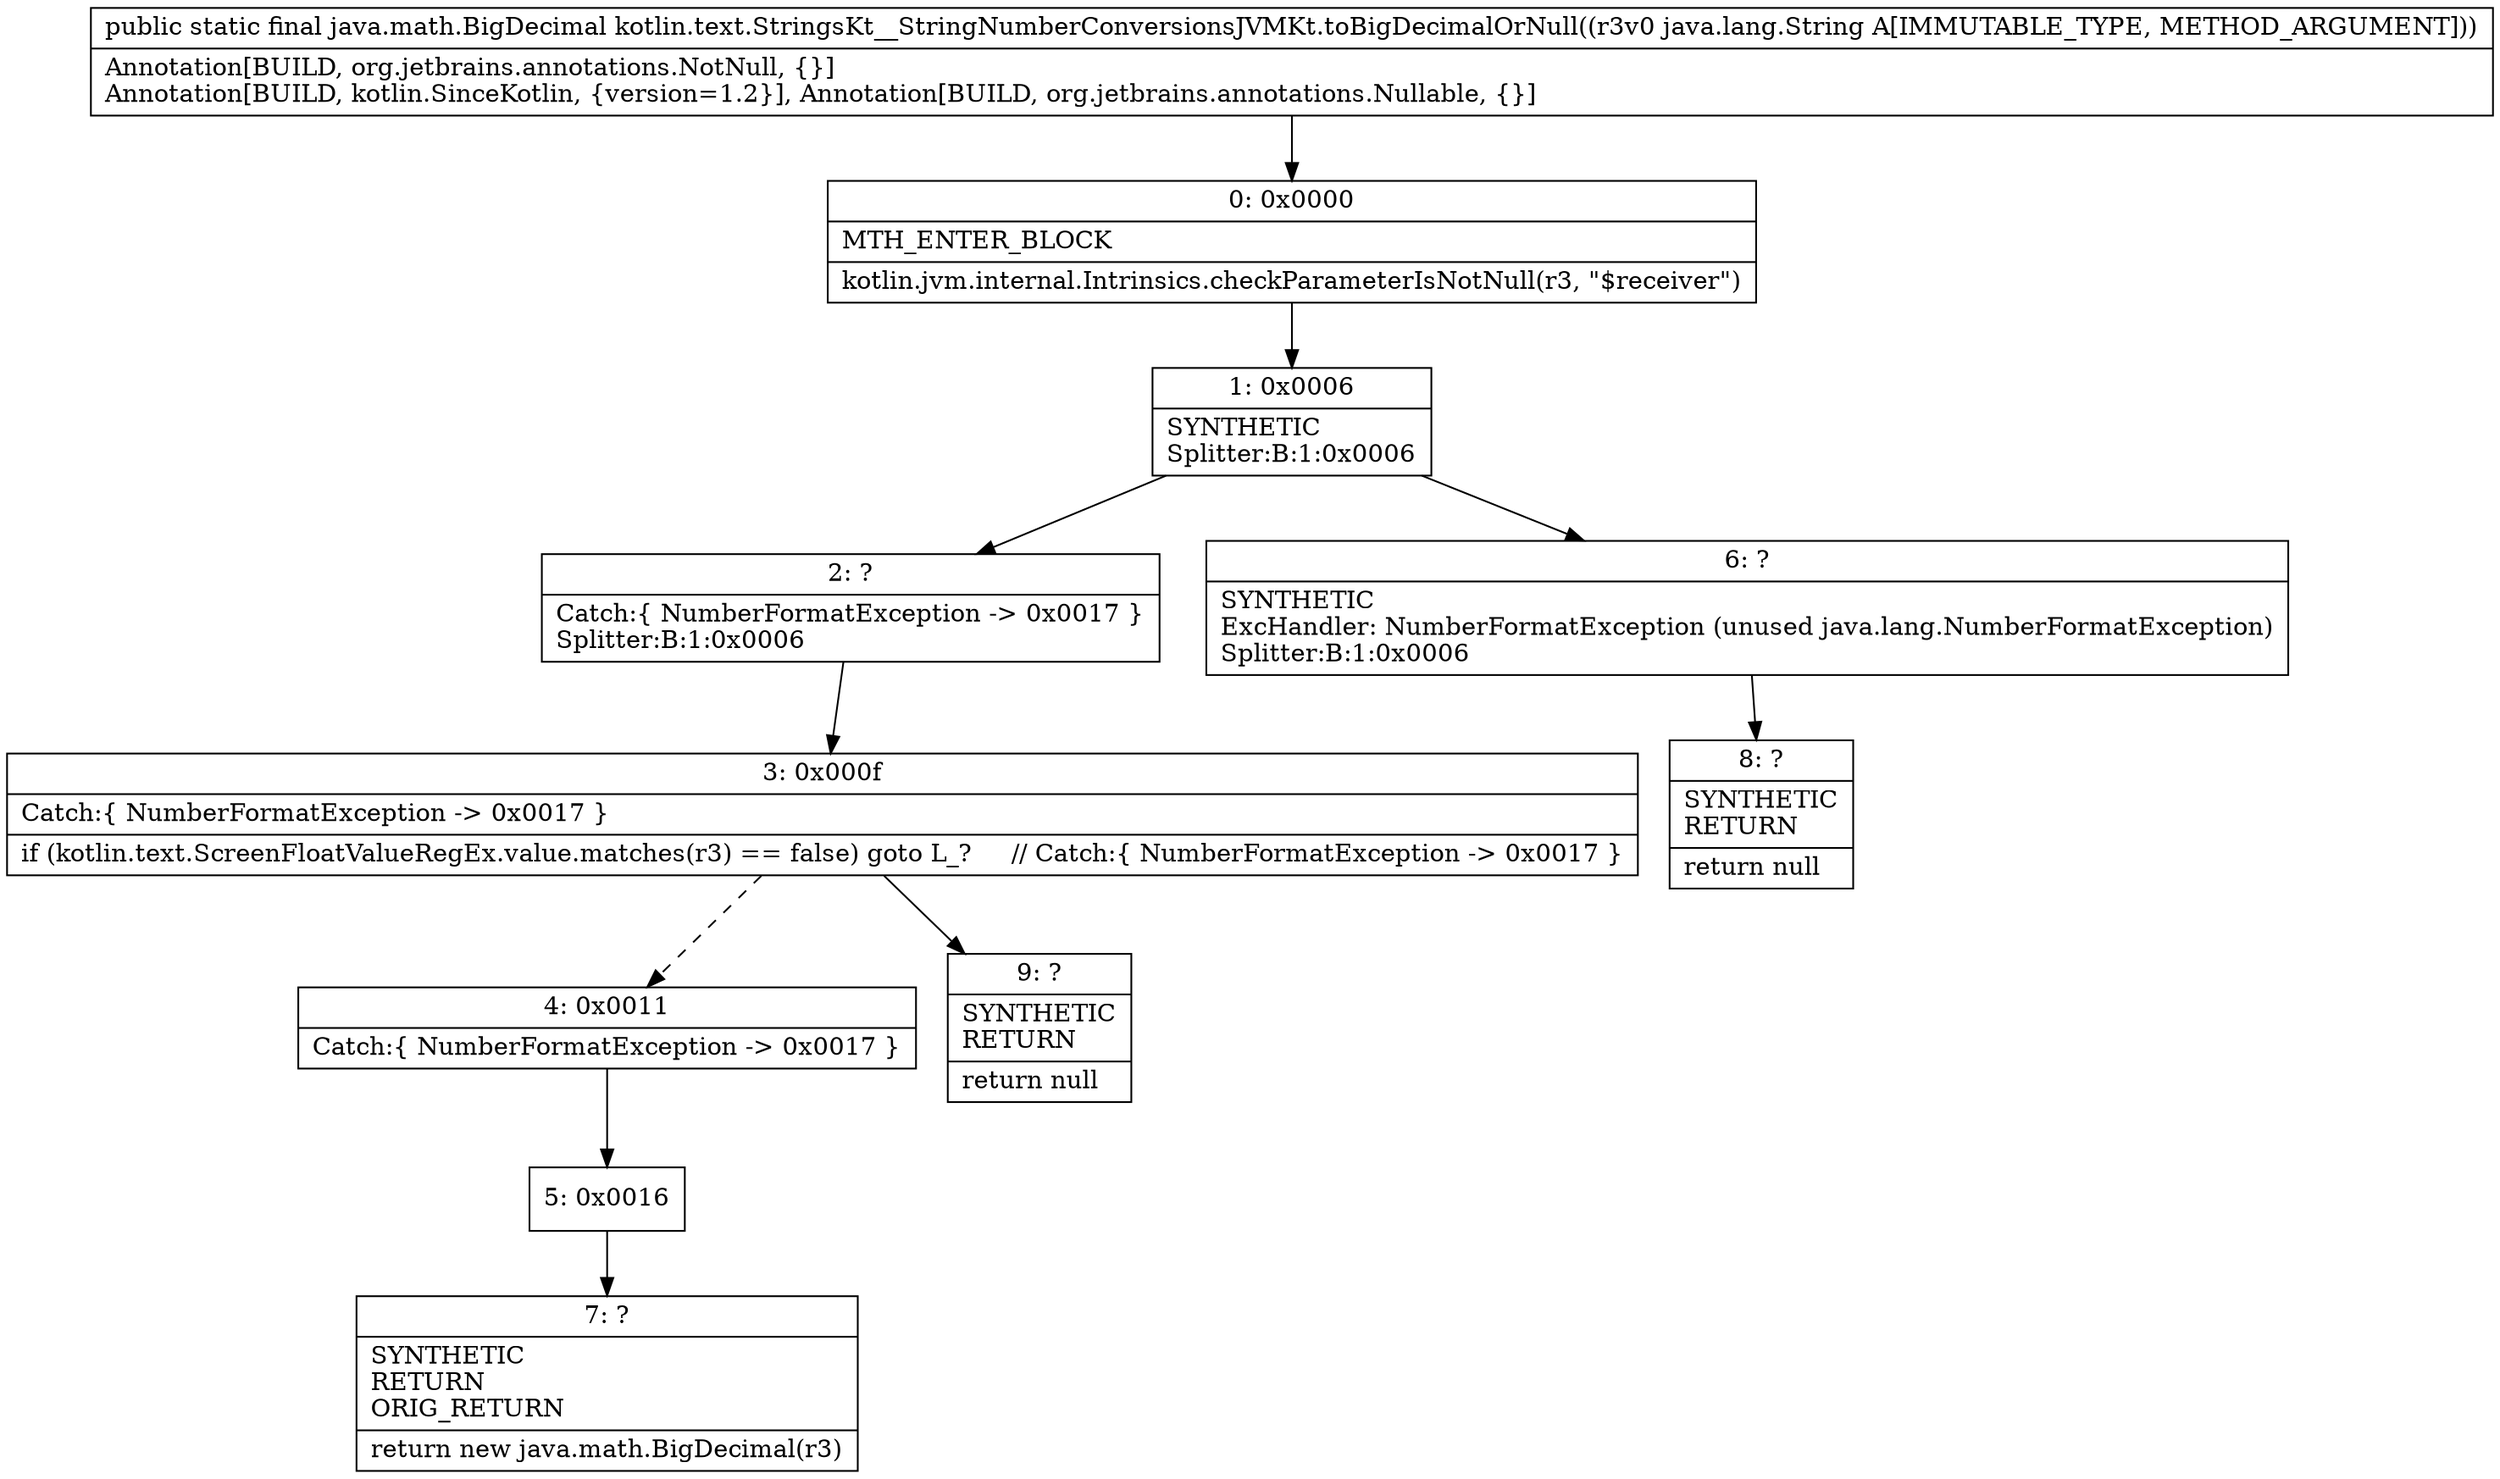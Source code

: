 digraph "CFG forkotlin.text.StringsKt__StringNumberConversionsJVMKt.toBigDecimalOrNull(Ljava\/lang\/String;)Ljava\/math\/BigDecimal;" {
Node_0 [shape=record,label="{0\:\ 0x0000|MTH_ENTER_BLOCK\l|kotlin.jvm.internal.Intrinsics.checkParameterIsNotNull(r3, \"$receiver\")\l}"];
Node_1 [shape=record,label="{1\:\ 0x0006|SYNTHETIC\lSplitter:B:1:0x0006\l}"];
Node_2 [shape=record,label="{2\:\ ?|Catch:\{ NumberFormatException \-\> 0x0017 \}\lSplitter:B:1:0x0006\l}"];
Node_3 [shape=record,label="{3\:\ 0x000f|Catch:\{ NumberFormatException \-\> 0x0017 \}\l|if (kotlin.text.ScreenFloatValueRegEx.value.matches(r3) == false) goto L_?     \/\/ Catch:\{ NumberFormatException \-\> 0x0017 \}\l}"];
Node_4 [shape=record,label="{4\:\ 0x0011|Catch:\{ NumberFormatException \-\> 0x0017 \}\l}"];
Node_5 [shape=record,label="{5\:\ 0x0016}"];
Node_6 [shape=record,label="{6\:\ ?|SYNTHETIC\lExcHandler: NumberFormatException (unused java.lang.NumberFormatException)\lSplitter:B:1:0x0006\l}"];
Node_7 [shape=record,label="{7\:\ ?|SYNTHETIC\lRETURN\lORIG_RETURN\l|return new java.math.BigDecimal(r3)\l}"];
Node_8 [shape=record,label="{8\:\ ?|SYNTHETIC\lRETURN\l|return null\l}"];
Node_9 [shape=record,label="{9\:\ ?|SYNTHETIC\lRETURN\l|return null\l}"];
MethodNode[shape=record,label="{public static final java.math.BigDecimal kotlin.text.StringsKt__StringNumberConversionsJVMKt.toBigDecimalOrNull((r3v0 java.lang.String A[IMMUTABLE_TYPE, METHOD_ARGUMENT]))  | Annotation[BUILD, org.jetbrains.annotations.NotNull, \{\}]\lAnnotation[BUILD, kotlin.SinceKotlin, \{version=1.2\}], Annotation[BUILD, org.jetbrains.annotations.Nullable, \{\}]\l}"];
MethodNode -> Node_0;
Node_0 -> Node_1;
Node_1 -> Node_2;
Node_1 -> Node_6;
Node_2 -> Node_3;
Node_3 -> Node_4[style=dashed];
Node_3 -> Node_9;
Node_4 -> Node_5;
Node_5 -> Node_7;
Node_6 -> Node_8;
}


